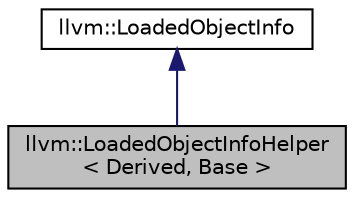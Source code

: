digraph "llvm::LoadedObjectInfoHelper&lt; Derived, Base &gt;"
{
 // LATEX_PDF_SIZE
  bgcolor="transparent";
  edge [fontname="Helvetica",fontsize="10",labelfontname="Helvetica",labelfontsize="10"];
  node [fontname="Helvetica",fontsize="10",shape=record];
  Node1 [label="llvm::LoadedObjectInfoHelper\l\< Derived, Base \>",height=0.2,width=0.4,color="black", fillcolor="grey75", style="filled", fontcolor="black",tooltip=" "];
  Node2 -> Node1 [dir="back",color="midnightblue",fontsize="10",style="solid",fontname="Helvetica"];
  Node2 [label="llvm::LoadedObjectInfo",height=0.2,width=0.4,color="black",URL="$classllvm_1_1LoadedObjectInfo.html",tooltip="An inferface for inquiring the load address of a loaded object file to be used by the DIContext imple..."];
}
